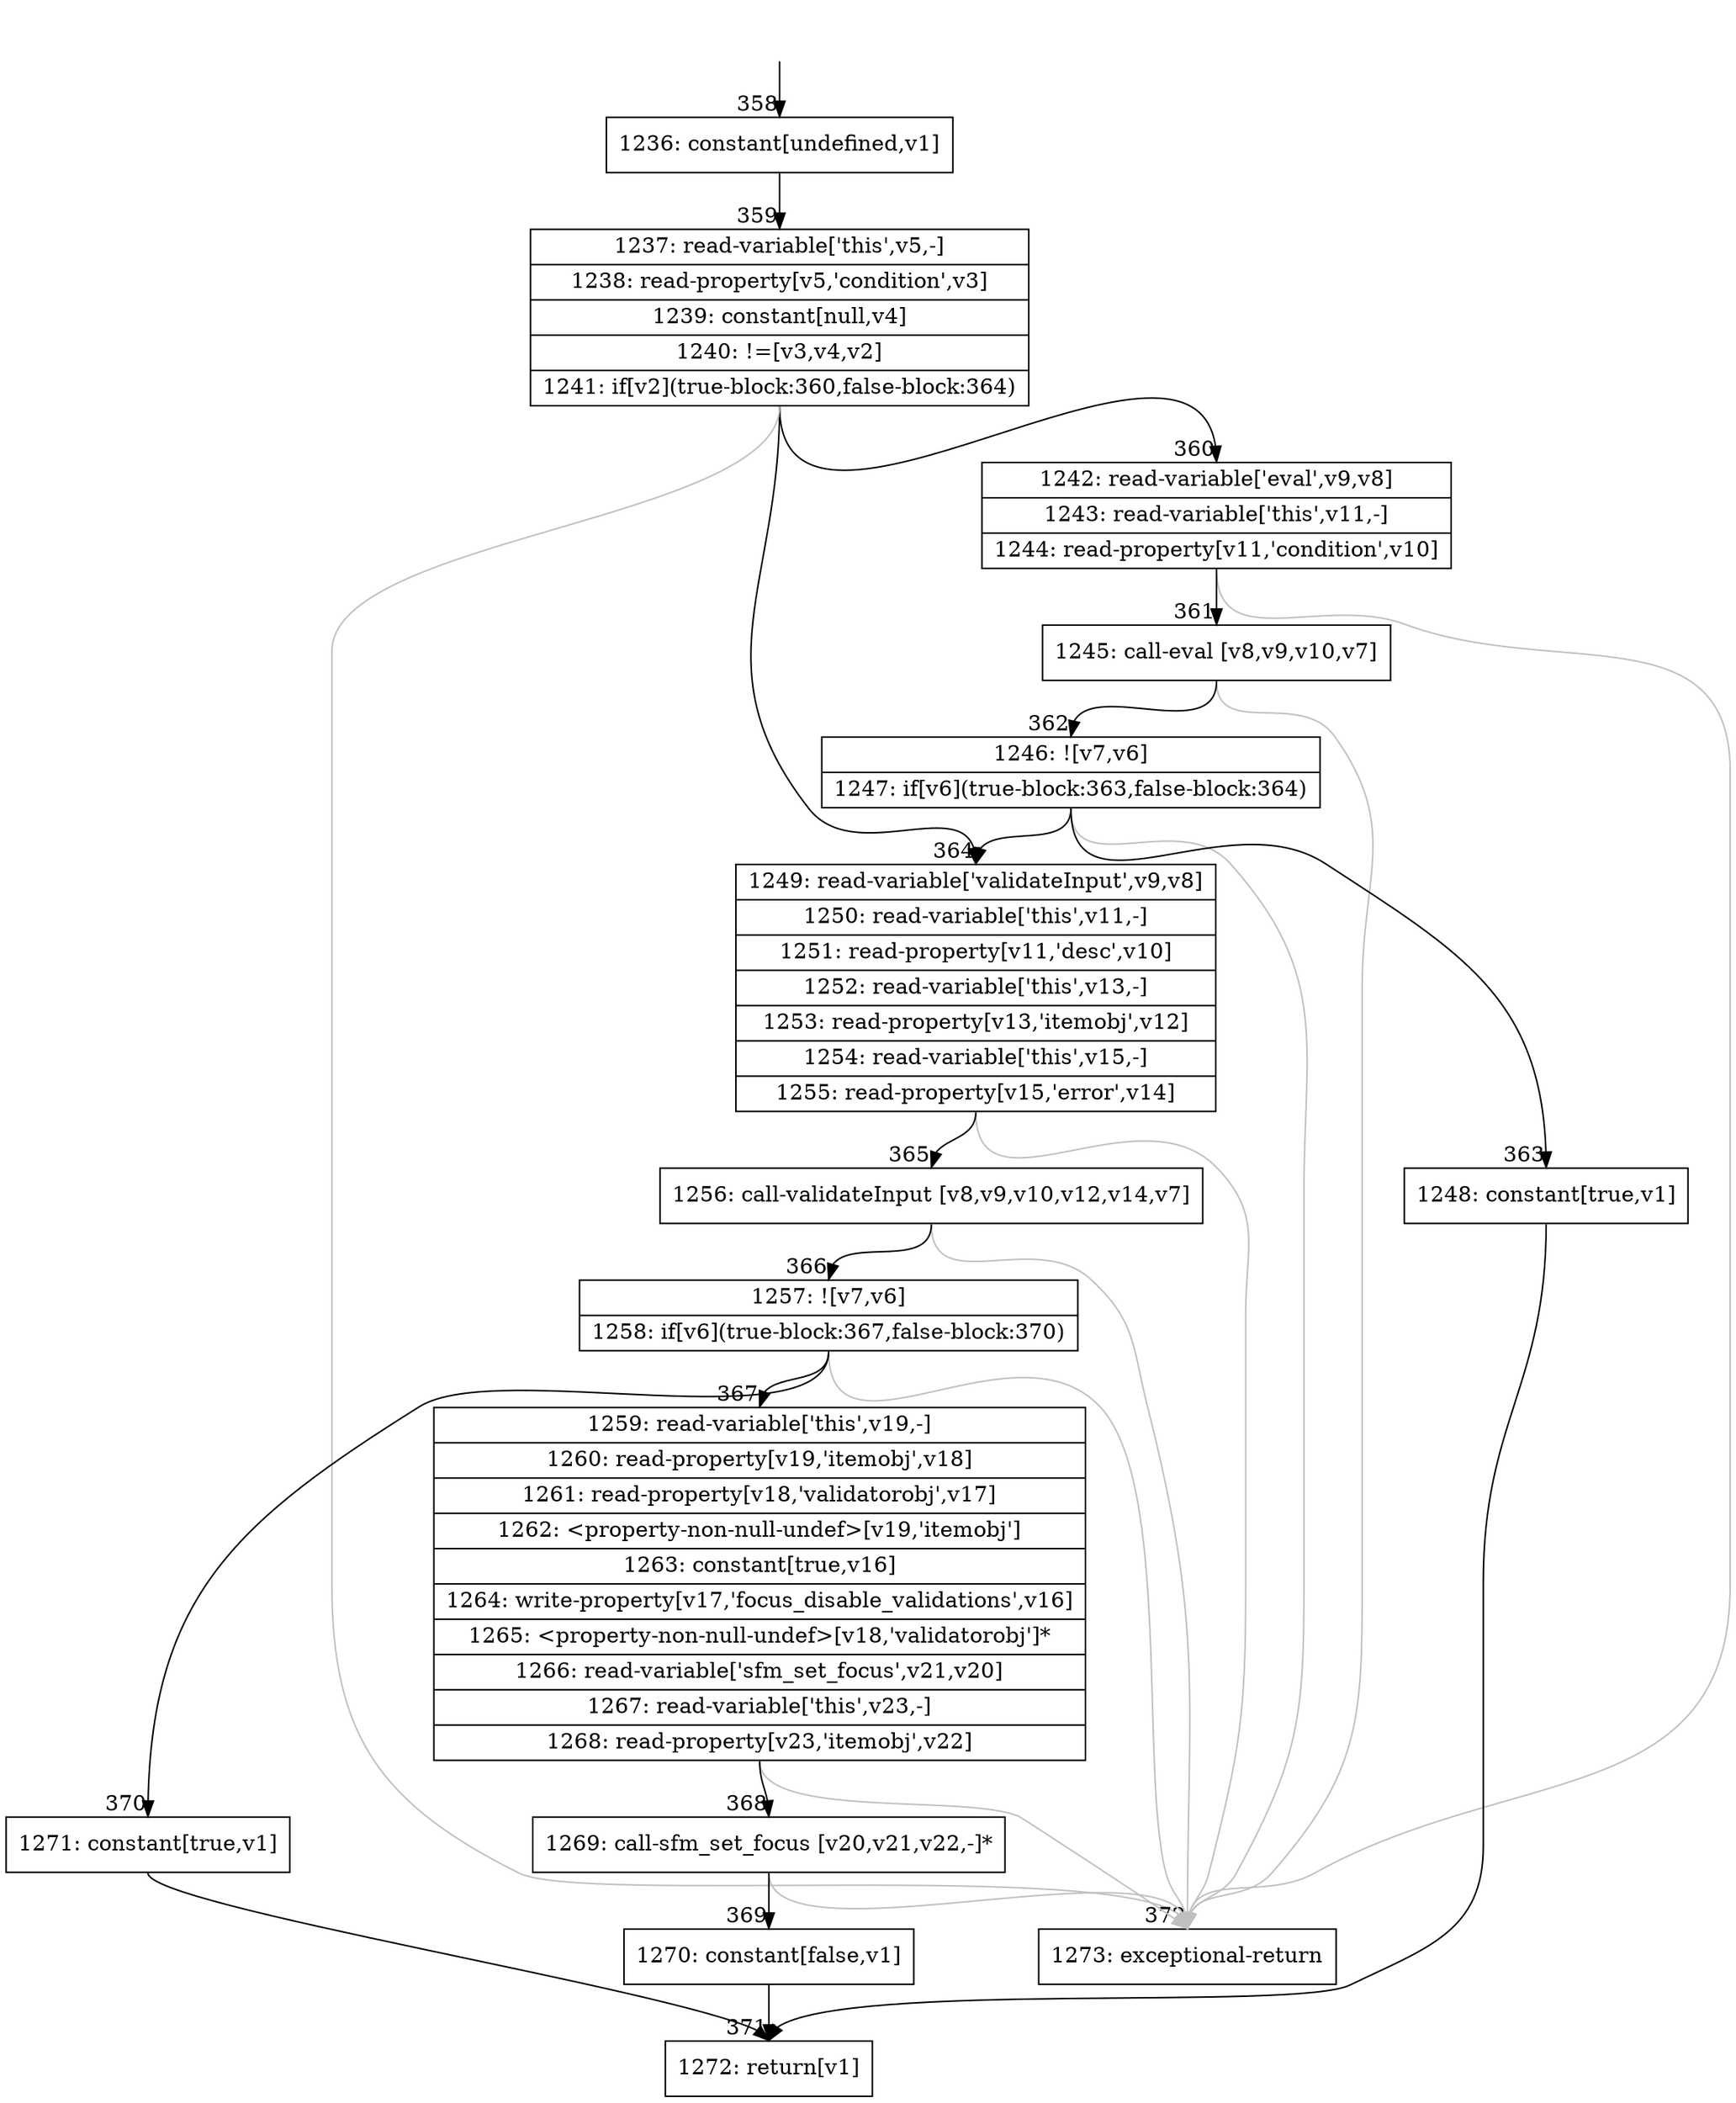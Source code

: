 digraph {
rankdir="TD"
BB_entry36[shape=none,label=""];
BB_entry36 -> BB358 [tailport=s, headport=n, headlabel="    358"]
BB358 [shape=record label="{1236: constant[undefined,v1]}" ] 
BB358 -> BB359 [tailport=s, headport=n, headlabel="      359"]
BB359 [shape=record label="{1237: read-variable['this',v5,-]|1238: read-property[v5,'condition',v3]|1239: constant[null,v4]|1240: !=[v3,v4,v2]|1241: if[v2](true-block:360,false-block:364)}" ] 
BB359 -> BB360 [tailport=s, headport=n, headlabel="      360"]
BB359 -> BB364 [tailport=s, headport=n, headlabel="      364"]
BB359 -> BB372 [tailport=s, headport=n, color=gray, headlabel="      372"]
BB360 [shape=record label="{1242: read-variable['eval',v9,v8]|1243: read-variable['this',v11,-]|1244: read-property[v11,'condition',v10]}" ] 
BB360 -> BB361 [tailport=s, headport=n, headlabel="      361"]
BB360 -> BB372 [tailport=s, headport=n, color=gray]
BB361 [shape=record label="{1245: call-eval [v8,v9,v10,v7]}" ] 
BB361 -> BB362 [tailport=s, headport=n, headlabel="      362"]
BB361 -> BB372 [tailport=s, headport=n, color=gray]
BB362 [shape=record label="{1246: ![v7,v6]|1247: if[v6](true-block:363,false-block:364)}" ] 
BB362 -> BB363 [tailport=s, headport=n, headlabel="      363"]
BB362 -> BB364 [tailport=s, headport=n]
BB362 -> BB372 [tailport=s, headport=n, color=gray]
BB363 [shape=record label="{1248: constant[true,v1]}" ] 
BB363 -> BB371 [tailport=s, headport=n, headlabel="      371"]
BB364 [shape=record label="{1249: read-variable['validateInput',v9,v8]|1250: read-variable['this',v11,-]|1251: read-property[v11,'desc',v10]|1252: read-variable['this',v13,-]|1253: read-property[v13,'itemobj',v12]|1254: read-variable['this',v15,-]|1255: read-property[v15,'error',v14]}" ] 
BB364 -> BB365 [tailport=s, headport=n, headlabel="      365"]
BB364 -> BB372 [tailport=s, headport=n, color=gray]
BB365 [shape=record label="{1256: call-validateInput [v8,v9,v10,v12,v14,v7]}" ] 
BB365 -> BB366 [tailport=s, headport=n, headlabel="      366"]
BB365 -> BB372 [tailport=s, headport=n, color=gray]
BB366 [shape=record label="{1257: ![v7,v6]|1258: if[v6](true-block:367,false-block:370)}" ] 
BB366 -> BB367 [tailport=s, headport=n, headlabel="      367"]
BB366 -> BB370 [tailport=s, headport=n, headlabel="      370"]
BB366 -> BB372 [tailport=s, headport=n, color=gray]
BB367 [shape=record label="{1259: read-variable['this',v19,-]|1260: read-property[v19,'itemobj',v18]|1261: read-property[v18,'validatorobj',v17]|1262: \<property-non-null-undef\>[v19,'itemobj']|1263: constant[true,v16]|1264: write-property[v17,'focus_disable_validations',v16]|1265: \<property-non-null-undef\>[v18,'validatorobj']*|1266: read-variable['sfm_set_focus',v21,v20]|1267: read-variable['this',v23,-]|1268: read-property[v23,'itemobj',v22]}" ] 
BB367 -> BB368 [tailport=s, headport=n, headlabel="      368"]
BB367 -> BB372 [tailport=s, headport=n, color=gray]
BB368 [shape=record label="{1269: call-sfm_set_focus [v20,v21,v22,-]*}" ] 
BB368 -> BB369 [tailport=s, headport=n, headlabel="      369"]
BB368 -> BB372 [tailport=s, headport=n, color=gray]
BB369 [shape=record label="{1270: constant[false,v1]}" ] 
BB369 -> BB371 [tailport=s, headport=n]
BB370 [shape=record label="{1271: constant[true,v1]}" ] 
BB370 -> BB371 [tailport=s, headport=n]
BB371 [shape=record label="{1272: return[v1]}" ] 
BB372 [shape=record label="{1273: exceptional-return}" ] 
//#$~ 522
}
